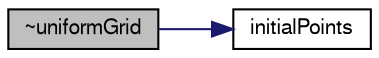 digraph "~uniformGrid"
{
  bgcolor="transparent";
  edge [fontname="FreeSans",fontsize="10",labelfontname="FreeSans",labelfontsize="10"];
  node [fontname="FreeSans",fontsize="10",shape=record];
  rankdir="LR";
  Node2 [label="~uniformGrid",height=0.2,width=0.4,color="black", fillcolor="grey75", style="filled", fontcolor="black"];
  Node2 -> Node3 [color="midnightblue",fontsize="10",style="solid",fontname="FreeSans"];
  Node3 [label="initialPoints",height=0.2,width=0.4,color="black",URL="$a31550.html#a2fc63206f16b4ecebc2e4b977097c778",tooltip="Return the initial points for the conformalVoronoiMesh. "];
}
